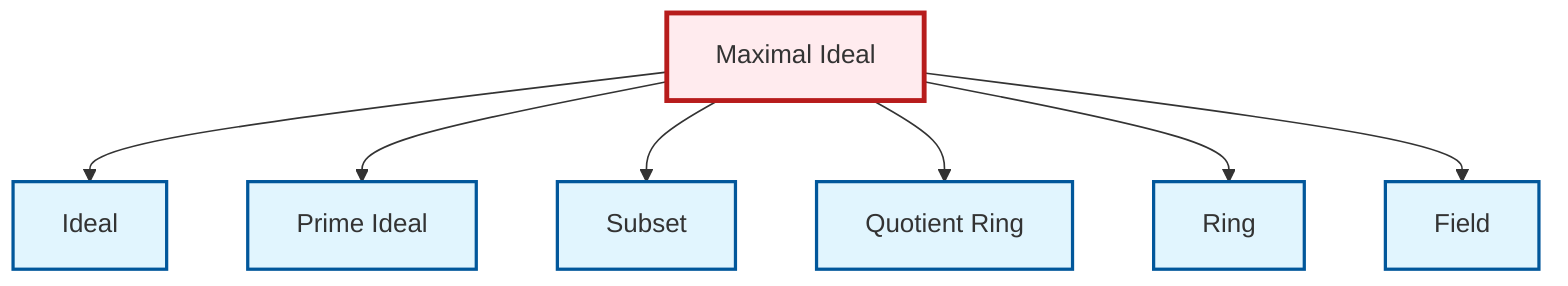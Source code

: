 graph TD
    classDef definition fill:#e1f5fe,stroke:#01579b,stroke-width:2px
    classDef theorem fill:#f3e5f5,stroke:#4a148c,stroke-width:2px
    classDef axiom fill:#fff3e0,stroke:#e65100,stroke-width:2px
    classDef example fill:#e8f5e9,stroke:#1b5e20,stroke-width:2px
    classDef current fill:#ffebee,stroke:#b71c1c,stroke-width:3px
    def-ring["Ring"]:::definition
    def-quotient-ring["Quotient Ring"]:::definition
    def-prime-ideal["Prime Ideal"]:::definition
    def-field["Field"]:::definition
    def-subset["Subset"]:::definition
    def-maximal-ideal["Maximal Ideal"]:::definition
    def-ideal["Ideal"]:::definition
    def-maximal-ideal --> def-ideal
    def-maximal-ideal --> def-prime-ideal
    def-maximal-ideal --> def-subset
    def-maximal-ideal --> def-quotient-ring
    def-maximal-ideal --> def-ring
    def-maximal-ideal --> def-field
    class def-maximal-ideal current